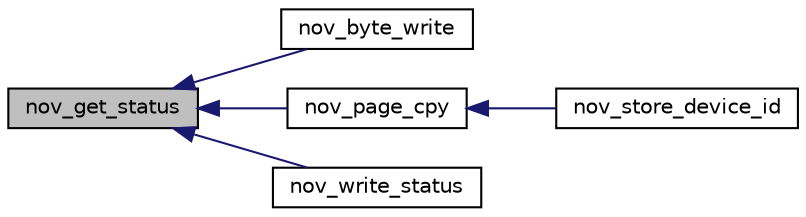 digraph "nov_get_status"
{
 // INTERACTIVE_SVG=YES
  edge [fontname="Helvetica",fontsize="10",labelfontname="Helvetica",labelfontsize="10"];
  node [fontname="Helvetica",fontsize="10",shape=record];
  rankdir="LR";
  Node1 [label="nov_get_status",height=0.2,width=0.4,color="black", fillcolor="grey75", style="filled", fontcolor="black"];
  Node1 -> Node2 [dir="back",color="midnightblue",fontsize="10",style="solid",fontname="Helvetica"];
  Node2 [label="nov_byte_write",height=0.2,width=0.4,color="black", fillcolor="white", style="filled",URL="$d1/dea/a00054.html#a3f47e1f5179297e173ae8508c7185632",tooltip="writes a single byte to the specified eeprom address. "];
  Node1 -> Node3 [dir="back",color="midnightblue",fontsize="10",style="solid",fontname="Helvetica"];
  Node3 [label="nov_page_cpy",height=0.2,width=0.4,color="black", fillcolor="white", style="filled",URL="$d1/dea/a00054.html#aeb021b0e002db120ad733c24f3e179bc",tooltip="Function transfer data from RAM to EEPROM over spi port. "];
  Node3 -> Node4 [dir="back",color="midnightblue",fontsize="10",style="solid",fontname="Helvetica"];
  Node4 [label="nov_store_device_id",height=0.2,width=0.4,color="black", fillcolor="white", style="filled",URL="$d1/dea/a00054.html#a9aa94b184db1bd55b6a4a61a34c14c8d",tooltip="Stores in EEPROM serial number. "];
  Node1 -> Node5 [dir="back",color="midnightblue",fontsize="10",style="solid",fontname="Helvetica"];
  Node5 [label="nov_write_status",height=0.2,width=0.4,color="black", fillcolor="white", style="filled",URL="$d1/dea/a00054.html#a495e93d64734be469f6725de24dd44e1",tooltip="write EEPROM status register. "];
}
